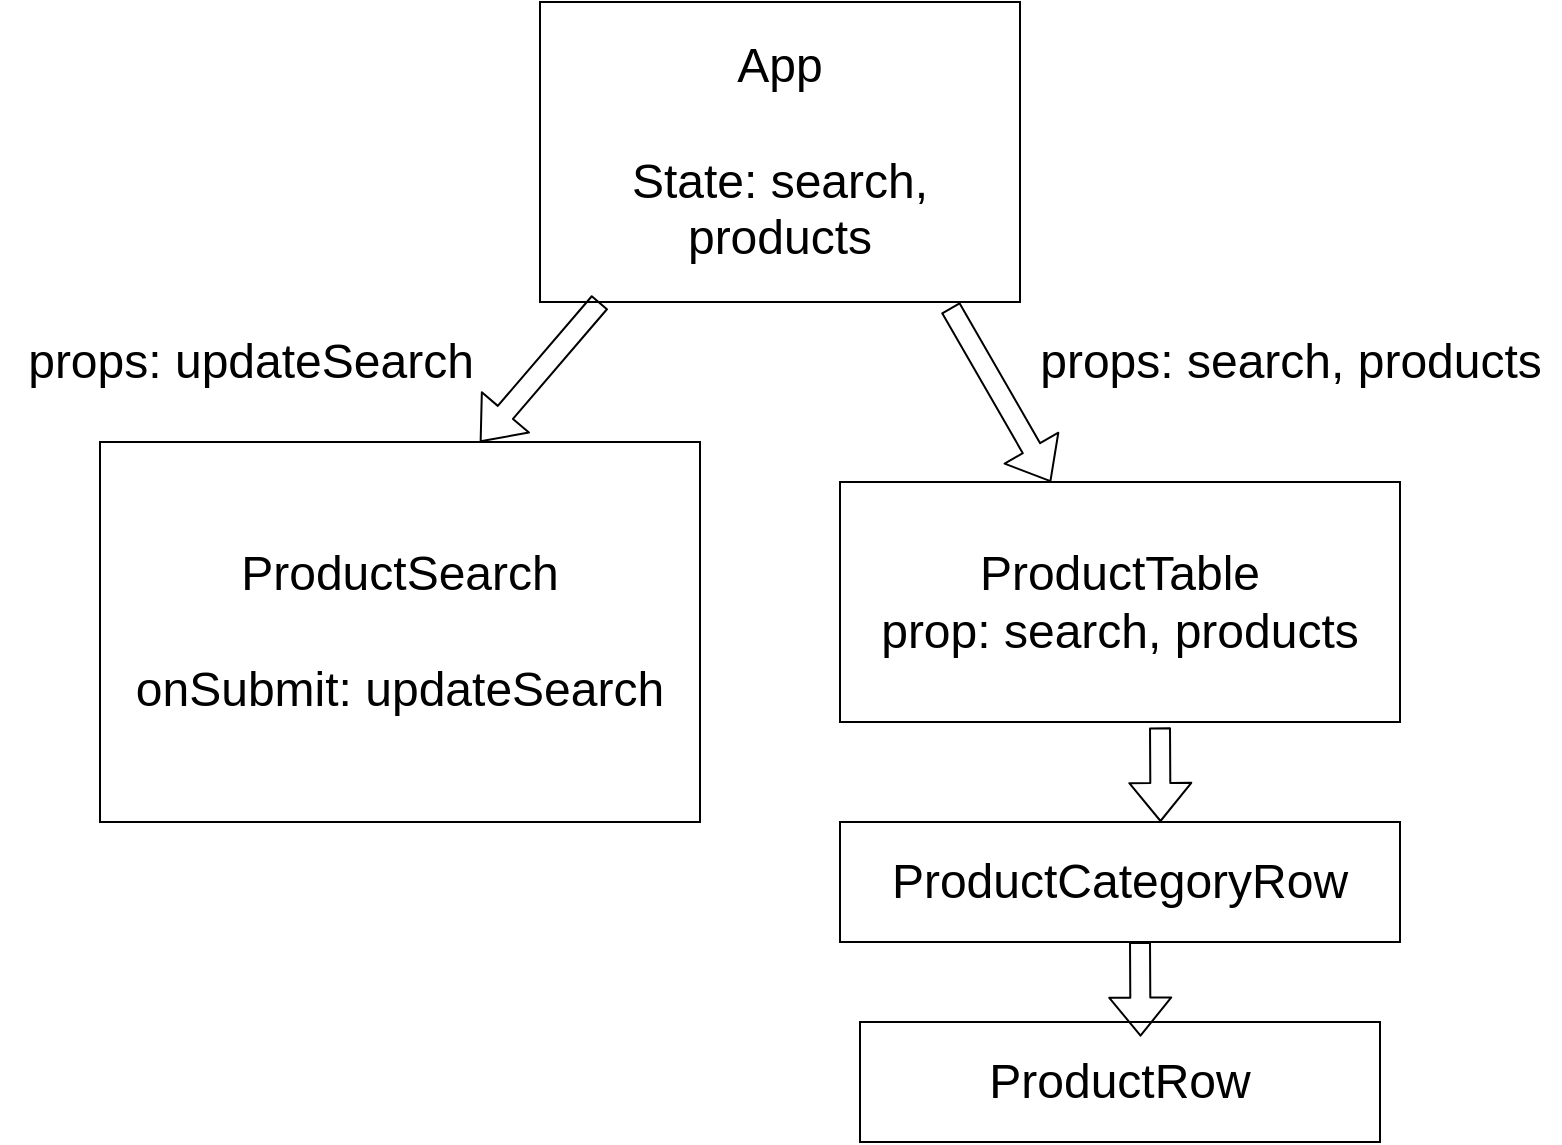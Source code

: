 <mxfile>
    <diagram id="PXUfSzx4AwvUJZ8vwBH-" name="Page-1">
        <mxGraphModel dx="1087" dy="924" grid="1" gridSize="10" guides="1" tooltips="1" connect="1" arrows="1" fold="1" page="1" pageScale="1" pageWidth="850" pageHeight="1100" math="0" shadow="0">
            <root>
                <mxCell id="0"/>
                <mxCell id="1" parent="0"/>
                <mxCell id="6" value="&lt;font style=&quot;font-size: 24px;&quot;&gt;App&lt;br&gt;&lt;br&gt;State: search, products&lt;br&gt;&lt;/font&gt;" style="rounded=0;whiteSpace=wrap;html=1;" vertex="1" parent="1">
                    <mxGeometry x="290" y="160" width="240" height="150" as="geometry"/>
                </mxCell>
                <mxCell id="7" value="&lt;span style=&quot;font-size: 24px;&quot;&gt;ProductSearch&lt;br&gt;&lt;br&gt;onSubmit: updateSearch&lt;br&gt;&lt;/span&gt;" style="rounded=0;whiteSpace=wrap;html=1;" vertex="1" parent="1">
                    <mxGeometry x="70" y="380" width="300" height="190" as="geometry"/>
                </mxCell>
                <mxCell id="8" value="&lt;span style=&quot;font-size: 24px;&quot;&gt;ProductTable&lt;br&gt;prop: search, products&lt;br&gt;&lt;/span&gt;" style="rounded=0;whiteSpace=wrap;html=1;" vertex="1" parent="1">
                    <mxGeometry x="440" y="400" width="280" height="120" as="geometry"/>
                </mxCell>
                <mxCell id="9" value="&lt;font style=&quot;font-size: 24px;&quot;&gt;ProductCategoryRow&lt;/font&gt;" style="rounded=0;whiteSpace=wrap;html=1;" vertex="1" parent="1">
                    <mxGeometry x="440" y="570" width="280" height="60" as="geometry"/>
                </mxCell>
                <mxCell id="10" value="&lt;font style=&quot;font-size: 24px;&quot;&gt;ProductRow&lt;/font&gt;" style="rounded=0;whiteSpace=wrap;html=1;" vertex="1" parent="1">
                    <mxGeometry x="450" y="670" width="260" height="60" as="geometry"/>
                </mxCell>
                <mxCell id="15" value="" style="shape=flexArrow;endArrow=classic;html=1;fontSize=24;" edge="1" parent="1">
                    <mxGeometry width="50" height="50" relative="1" as="geometry">
                        <mxPoint x="320" y="310" as="sourcePoint"/>
                        <mxPoint x="260" y="380" as="targetPoint"/>
                        <Array as="points">
                            <mxPoint x="260" y="380"/>
                        </Array>
                    </mxGeometry>
                </mxCell>
                <mxCell id="22" value="" style="shape=flexArrow;endArrow=classic;html=1;fontSize=24;exitX=0.855;exitY=1.018;exitDx=0;exitDy=0;exitPerimeter=0;" edge="1" parent="1" source="6" target="8">
                    <mxGeometry width="50" height="50" relative="1" as="geometry">
                        <mxPoint x="520" y="360" as="sourcePoint"/>
                        <mxPoint x="570" y="310" as="targetPoint"/>
                    </mxGeometry>
                </mxCell>
                <mxCell id="23" value="" style="shape=flexArrow;endArrow=classic;html=1;fontSize=24;" edge="1" parent="1">
                    <mxGeometry width="50" height="50" relative="1" as="geometry">
                        <mxPoint x="600" y="522.7" as="sourcePoint"/>
                        <mxPoint x="600.258" y="570" as="targetPoint"/>
                    </mxGeometry>
                </mxCell>
                <mxCell id="24" value="" style="shape=flexArrow;endArrow=classic;html=1;fontSize=24;" edge="1" parent="1">
                    <mxGeometry width="50" height="50" relative="1" as="geometry">
                        <mxPoint x="590" y="630" as="sourcePoint"/>
                        <mxPoint x="590.258" y="677.3" as="targetPoint"/>
                    </mxGeometry>
                </mxCell>
                <mxCell id="25" value="props: search, products" style="text;html=1;align=center;verticalAlign=middle;resizable=0;points=[];autosize=1;strokeColor=none;fillColor=none;fontSize=24;" vertex="1" parent="1">
                    <mxGeometry x="530" y="320" width="270" height="40" as="geometry"/>
                </mxCell>
                <mxCell id="26" value="props: updateSearch" style="text;html=1;align=center;verticalAlign=middle;resizable=0;points=[];autosize=1;strokeColor=none;fillColor=none;fontSize=24;" vertex="1" parent="1">
                    <mxGeometry x="20" y="320" width="250" height="40" as="geometry"/>
                </mxCell>
            </root>
        </mxGraphModel>
    </diagram>
</mxfile>